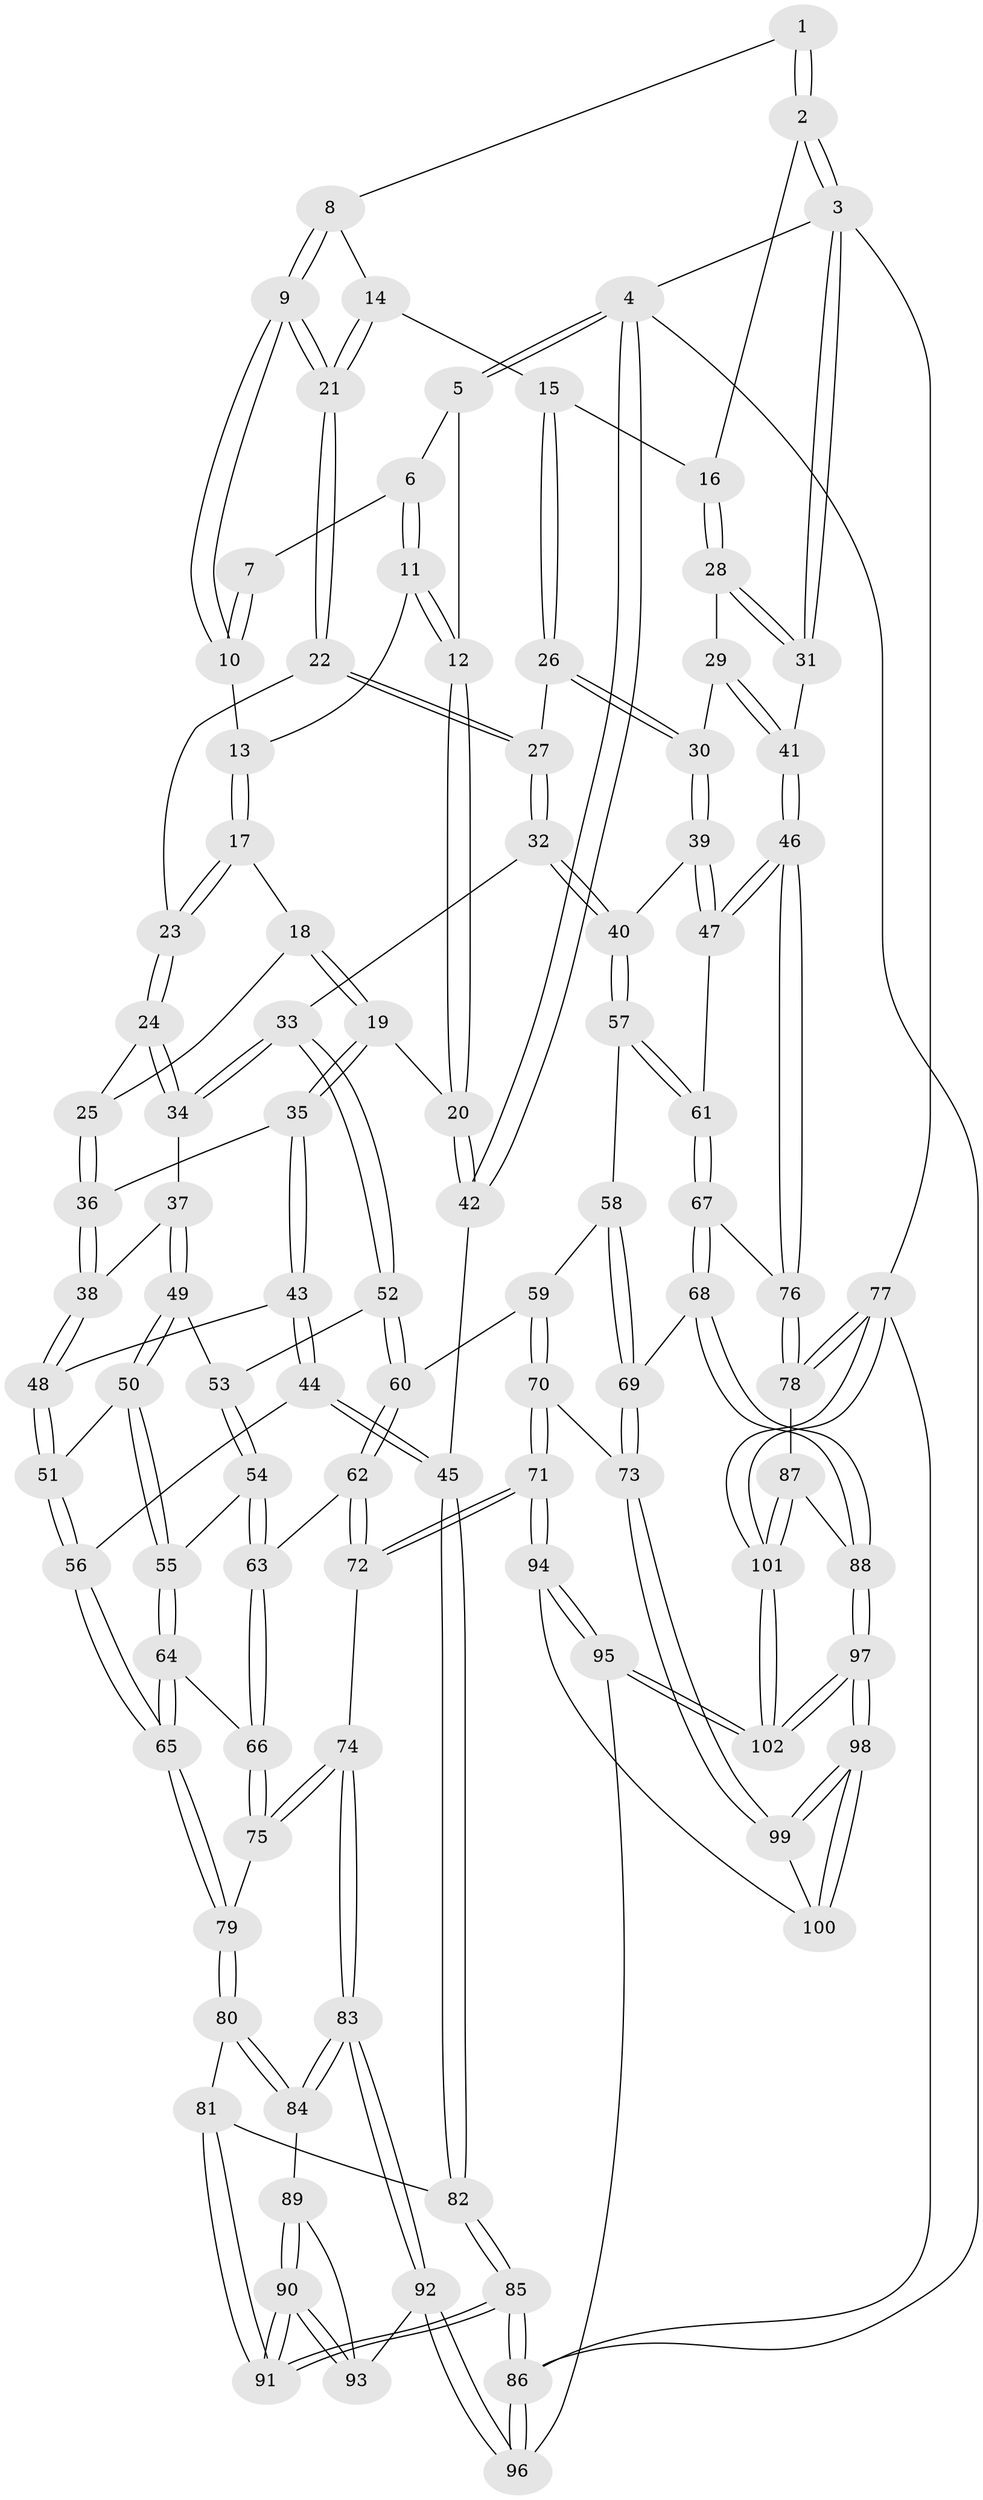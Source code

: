 // Generated by graph-tools (version 1.1) at 2025/38/02/21/25 10:38:58]
// undirected, 102 vertices, 252 edges
graph export_dot {
graph [start="1"]
  node [color=gray90,style=filled];
  1 [pos="+0.6904294012602532+0"];
  2 [pos="+0.9970856960445252+0"];
  3 [pos="+1+0"];
  4 [pos="+0+0"];
  5 [pos="+0+0"];
  6 [pos="+0.39167544705518037+0"];
  7 [pos="+0.49877121763348103+0"];
  8 [pos="+0.6932968687238182+0.016816789105596558"];
  9 [pos="+0.5757343298569126+0.1492902846433545"];
  10 [pos="+0.5600557570093064+0.10356625140735533"];
  11 [pos="+0.35598111737412236+0"];
  12 [pos="+0.22420730149212717+0.20821179961461203"];
  13 [pos="+0.41476380147582437+0.07558065477166866"];
  14 [pos="+0.7385844488316824+0.11675117798978167"];
  15 [pos="+0.7869153545740011+0.1522557824632619"];
  16 [pos="+0.8473661010345988+0.15222551380497965"];
  17 [pos="+0.45164042413065675+0.14383569774701863"];
  18 [pos="+0.43514244707561583+0.15976708902051753"];
  19 [pos="+0.2241428937671884+0.2176744083742282"];
  20 [pos="+0.22243706097424631+0.21379020451726607"];
  21 [pos="+0.5757755106570365+0.15166452655040247"];
  22 [pos="+0.5696010938350515+0.1701441354177953"];
  23 [pos="+0.5527132587082212+0.17584024323784028"];
  24 [pos="+0.47686262866479184+0.26177486610713846"];
  25 [pos="+0.4240198513652101+0.23995875990611554"];
  26 [pos="+0.6573126941009629+0.27586747751391044"];
  27 [pos="+0.6566823733220234+0.2760688750316032"];
  28 [pos="+0.8714047097341541+0.18370825745713765"];
  29 [pos="+0.8617575569258991+0.2918305330421083"];
  30 [pos="+0.8356084083972629+0.3249637683039663"];
  31 [pos="+1+0.20205595814997312"];
  32 [pos="+0.6363546884778393+0.3340168218550974"];
  33 [pos="+0.5218625320452717+0.402788937124276"];
  34 [pos="+0.48195725274808804+0.35906564829830245"];
  35 [pos="+0.2284091220762192+0.23263235509099314"];
  36 [pos="+0.23918158365508704+0.24466372046272697"];
  37 [pos="+0.3211199361188811+0.3404029741150148"];
  38 [pos="+0.24478506648273635+0.2558999015717913"];
  39 [pos="+0.8252154881845761+0.40441297139048615"];
  40 [pos="+0.7535819599905967+0.4670367557346226"];
  41 [pos="+1+0.4206271258965198"];
  42 [pos="+0+0.05941344684217336"];
  43 [pos="+0.07197559390356417+0.39164160826520433"];
  44 [pos="+0+0.4825820902435481"];
  45 [pos="+0+0.49762156491677495"];
  46 [pos="+1+0.5041736650932732"];
  47 [pos="+1+0.4878495038609524"];
  48 [pos="+0.20704670170855072+0.4550686866883283"];
  49 [pos="+0.3304804051566732+0.43634394167449253"];
  50 [pos="+0.2733257145136728+0.5103506153791993"];
  51 [pos="+0.22165273966368798+0.5122669122689265"];
  52 [pos="+0.5149857122850663+0.46098126606456563"];
  53 [pos="+0.38626546818786006+0.4613762232768752"];
  54 [pos="+0.36965292535080735+0.5562535535545318"];
  55 [pos="+0.31470166023228346+0.5518074700648744"];
  56 [pos="+0.18733582582072691+0.5411789143545305"];
  57 [pos="+0.742102677088457+0.5170336420618821"];
  58 [pos="+0.663411006140434+0.5376510737468302"];
  59 [pos="+0.5765487208960489+0.5414446592883683"];
  60 [pos="+0.5269506607993049+0.5030476269193461"];
  61 [pos="+0.7833235950535368+0.569441985154472"];
  62 [pos="+0.43142178233782685+0.581538776872256"];
  63 [pos="+0.3991904772283614+0.5711412744388794"];
  64 [pos="+0.31038213714085433+0.5817535214188395"];
  65 [pos="+0.19272662586348982+0.6437972548371194"];
  66 [pos="+0.314299720693006+0.6558262657798445"];
  67 [pos="+0.8001412512886015+0.6310917147596083"];
  68 [pos="+0.7996800827378543+0.7492762958982149"];
  69 [pos="+0.6762862708268063+0.7626894259860841"];
  70 [pos="+0.564946686038197+0.7586747832620511"];
  71 [pos="+0.5052481045057656+0.7814342255230651"];
  72 [pos="+0.4224162840855642+0.7540025078249689"];
  73 [pos="+0.6414460153421384+0.7723276509618546"];
  74 [pos="+0.41768503381233524+0.7547248882117212"];
  75 [pos="+0.31262988612424464+0.671649120348851"];
  76 [pos="+1+0.5395496055062646"];
  77 [pos="+1+1"];
  78 [pos="+1+0.6547954480123476"];
  79 [pos="+0.1912551273083611+0.6721862745542493"];
  80 [pos="+0.16550409305276112+0.7038942946274439"];
  81 [pos="+0.14159759265393262+0.7038254543035517"];
  82 [pos="+0+0.6178554988087556"];
  83 [pos="+0.31151315019364695+0.8381402948301055"];
  84 [pos="+0.18395879350642655+0.7448362618243358"];
  85 [pos="+0+1"];
  86 [pos="+0+1"];
  87 [pos="+0.979761278104668+0.7386757734997805"];
  88 [pos="+0.8124063654959612+0.759026250868285"];
  89 [pos="+0.15542243313369733+0.8244106441515732"];
  90 [pos="+0.012620787753099128+0.9964512121024195"];
  91 [pos="+0+1"];
  92 [pos="+0.302719697228458+0.8663948574712484"];
  93 [pos="+0.23982526208711274+0.8800767906211348"];
  94 [pos="+0.5021047777854644+0.9437694732098971"];
  95 [pos="+0.43042841489421974+1"];
  96 [pos="+0.36847922495576285+1"];
  97 [pos="+0.8751154786123935+1"];
  98 [pos="+0.8042440617423209+1"];
  99 [pos="+0.6472077069273157+0.8127559498526926"];
  100 [pos="+0.6283238633730671+0.9307090834412197"];
  101 [pos="+0.921431675455172+1"];
  102 [pos="+0.8899145712329859+1"];
  1 -- 2;
  1 -- 2;
  1 -- 8;
  2 -- 3;
  2 -- 3;
  2 -- 16;
  3 -- 4;
  3 -- 31;
  3 -- 31;
  3 -- 77;
  4 -- 5;
  4 -- 5;
  4 -- 42;
  4 -- 42;
  4 -- 86;
  5 -- 6;
  5 -- 12;
  6 -- 7;
  6 -- 11;
  6 -- 11;
  7 -- 10;
  7 -- 10;
  8 -- 9;
  8 -- 9;
  8 -- 14;
  9 -- 10;
  9 -- 10;
  9 -- 21;
  9 -- 21;
  10 -- 13;
  11 -- 12;
  11 -- 12;
  11 -- 13;
  12 -- 20;
  12 -- 20;
  13 -- 17;
  13 -- 17;
  14 -- 15;
  14 -- 21;
  14 -- 21;
  15 -- 16;
  15 -- 26;
  15 -- 26;
  16 -- 28;
  16 -- 28;
  17 -- 18;
  17 -- 23;
  17 -- 23;
  18 -- 19;
  18 -- 19;
  18 -- 25;
  19 -- 20;
  19 -- 35;
  19 -- 35;
  20 -- 42;
  20 -- 42;
  21 -- 22;
  21 -- 22;
  22 -- 23;
  22 -- 27;
  22 -- 27;
  23 -- 24;
  23 -- 24;
  24 -- 25;
  24 -- 34;
  24 -- 34;
  25 -- 36;
  25 -- 36;
  26 -- 27;
  26 -- 30;
  26 -- 30;
  27 -- 32;
  27 -- 32;
  28 -- 29;
  28 -- 31;
  28 -- 31;
  29 -- 30;
  29 -- 41;
  29 -- 41;
  30 -- 39;
  30 -- 39;
  31 -- 41;
  32 -- 33;
  32 -- 40;
  32 -- 40;
  33 -- 34;
  33 -- 34;
  33 -- 52;
  33 -- 52;
  34 -- 37;
  35 -- 36;
  35 -- 43;
  35 -- 43;
  36 -- 38;
  36 -- 38;
  37 -- 38;
  37 -- 49;
  37 -- 49;
  38 -- 48;
  38 -- 48;
  39 -- 40;
  39 -- 47;
  39 -- 47;
  40 -- 57;
  40 -- 57;
  41 -- 46;
  41 -- 46;
  42 -- 45;
  43 -- 44;
  43 -- 44;
  43 -- 48;
  44 -- 45;
  44 -- 45;
  44 -- 56;
  45 -- 82;
  45 -- 82;
  46 -- 47;
  46 -- 47;
  46 -- 76;
  46 -- 76;
  47 -- 61;
  48 -- 51;
  48 -- 51;
  49 -- 50;
  49 -- 50;
  49 -- 53;
  50 -- 51;
  50 -- 55;
  50 -- 55;
  51 -- 56;
  51 -- 56;
  52 -- 53;
  52 -- 60;
  52 -- 60;
  53 -- 54;
  53 -- 54;
  54 -- 55;
  54 -- 63;
  54 -- 63;
  55 -- 64;
  55 -- 64;
  56 -- 65;
  56 -- 65;
  57 -- 58;
  57 -- 61;
  57 -- 61;
  58 -- 59;
  58 -- 69;
  58 -- 69;
  59 -- 60;
  59 -- 70;
  59 -- 70;
  60 -- 62;
  60 -- 62;
  61 -- 67;
  61 -- 67;
  62 -- 63;
  62 -- 72;
  62 -- 72;
  63 -- 66;
  63 -- 66;
  64 -- 65;
  64 -- 65;
  64 -- 66;
  65 -- 79;
  65 -- 79;
  66 -- 75;
  66 -- 75;
  67 -- 68;
  67 -- 68;
  67 -- 76;
  68 -- 69;
  68 -- 88;
  68 -- 88;
  69 -- 73;
  69 -- 73;
  70 -- 71;
  70 -- 71;
  70 -- 73;
  71 -- 72;
  71 -- 72;
  71 -- 94;
  71 -- 94;
  72 -- 74;
  73 -- 99;
  73 -- 99;
  74 -- 75;
  74 -- 75;
  74 -- 83;
  74 -- 83;
  75 -- 79;
  76 -- 78;
  76 -- 78;
  77 -- 78;
  77 -- 78;
  77 -- 101;
  77 -- 101;
  77 -- 86;
  78 -- 87;
  79 -- 80;
  79 -- 80;
  80 -- 81;
  80 -- 84;
  80 -- 84;
  81 -- 82;
  81 -- 91;
  81 -- 91;
  82 -- 85;
  82 -- 85;
  83 -- 84;
  83 -- 84;
  83 -- 92;
  83 -- 92;
  84 -- 89;
  85 -- 86;
  85 -- 86;
  85 -- 91;
  85 -- 91;
  86 -- 96;
  86 -- 96;
  87 -- 88;
  87 -- 101;
  87 -- 101;
  88 -- 97;
  88 -- 97;
  89 -- 90;
  89 -- 90;
  89 -- 93;
  90 -- 91;
  90 -- 91;
  90 -- 93;
  90 -- 93;
  92 -- 93;
  92 -- 96;
  92 -- 96;
  94 -- 95;
  94 -- 95;
  94 -- 100;
  95 -- 96;
  95 -- 102;
  95 -- 102;
  97 -- 98;
  97 -- 98;
  97 -- 102;
  97 -- 102;
  98 -- 99;
  98 -- 99;
  98 -- 100;
  98 -- 100;
  99 -- 100;
  101 -- 102;
  101 -- 102;
}
